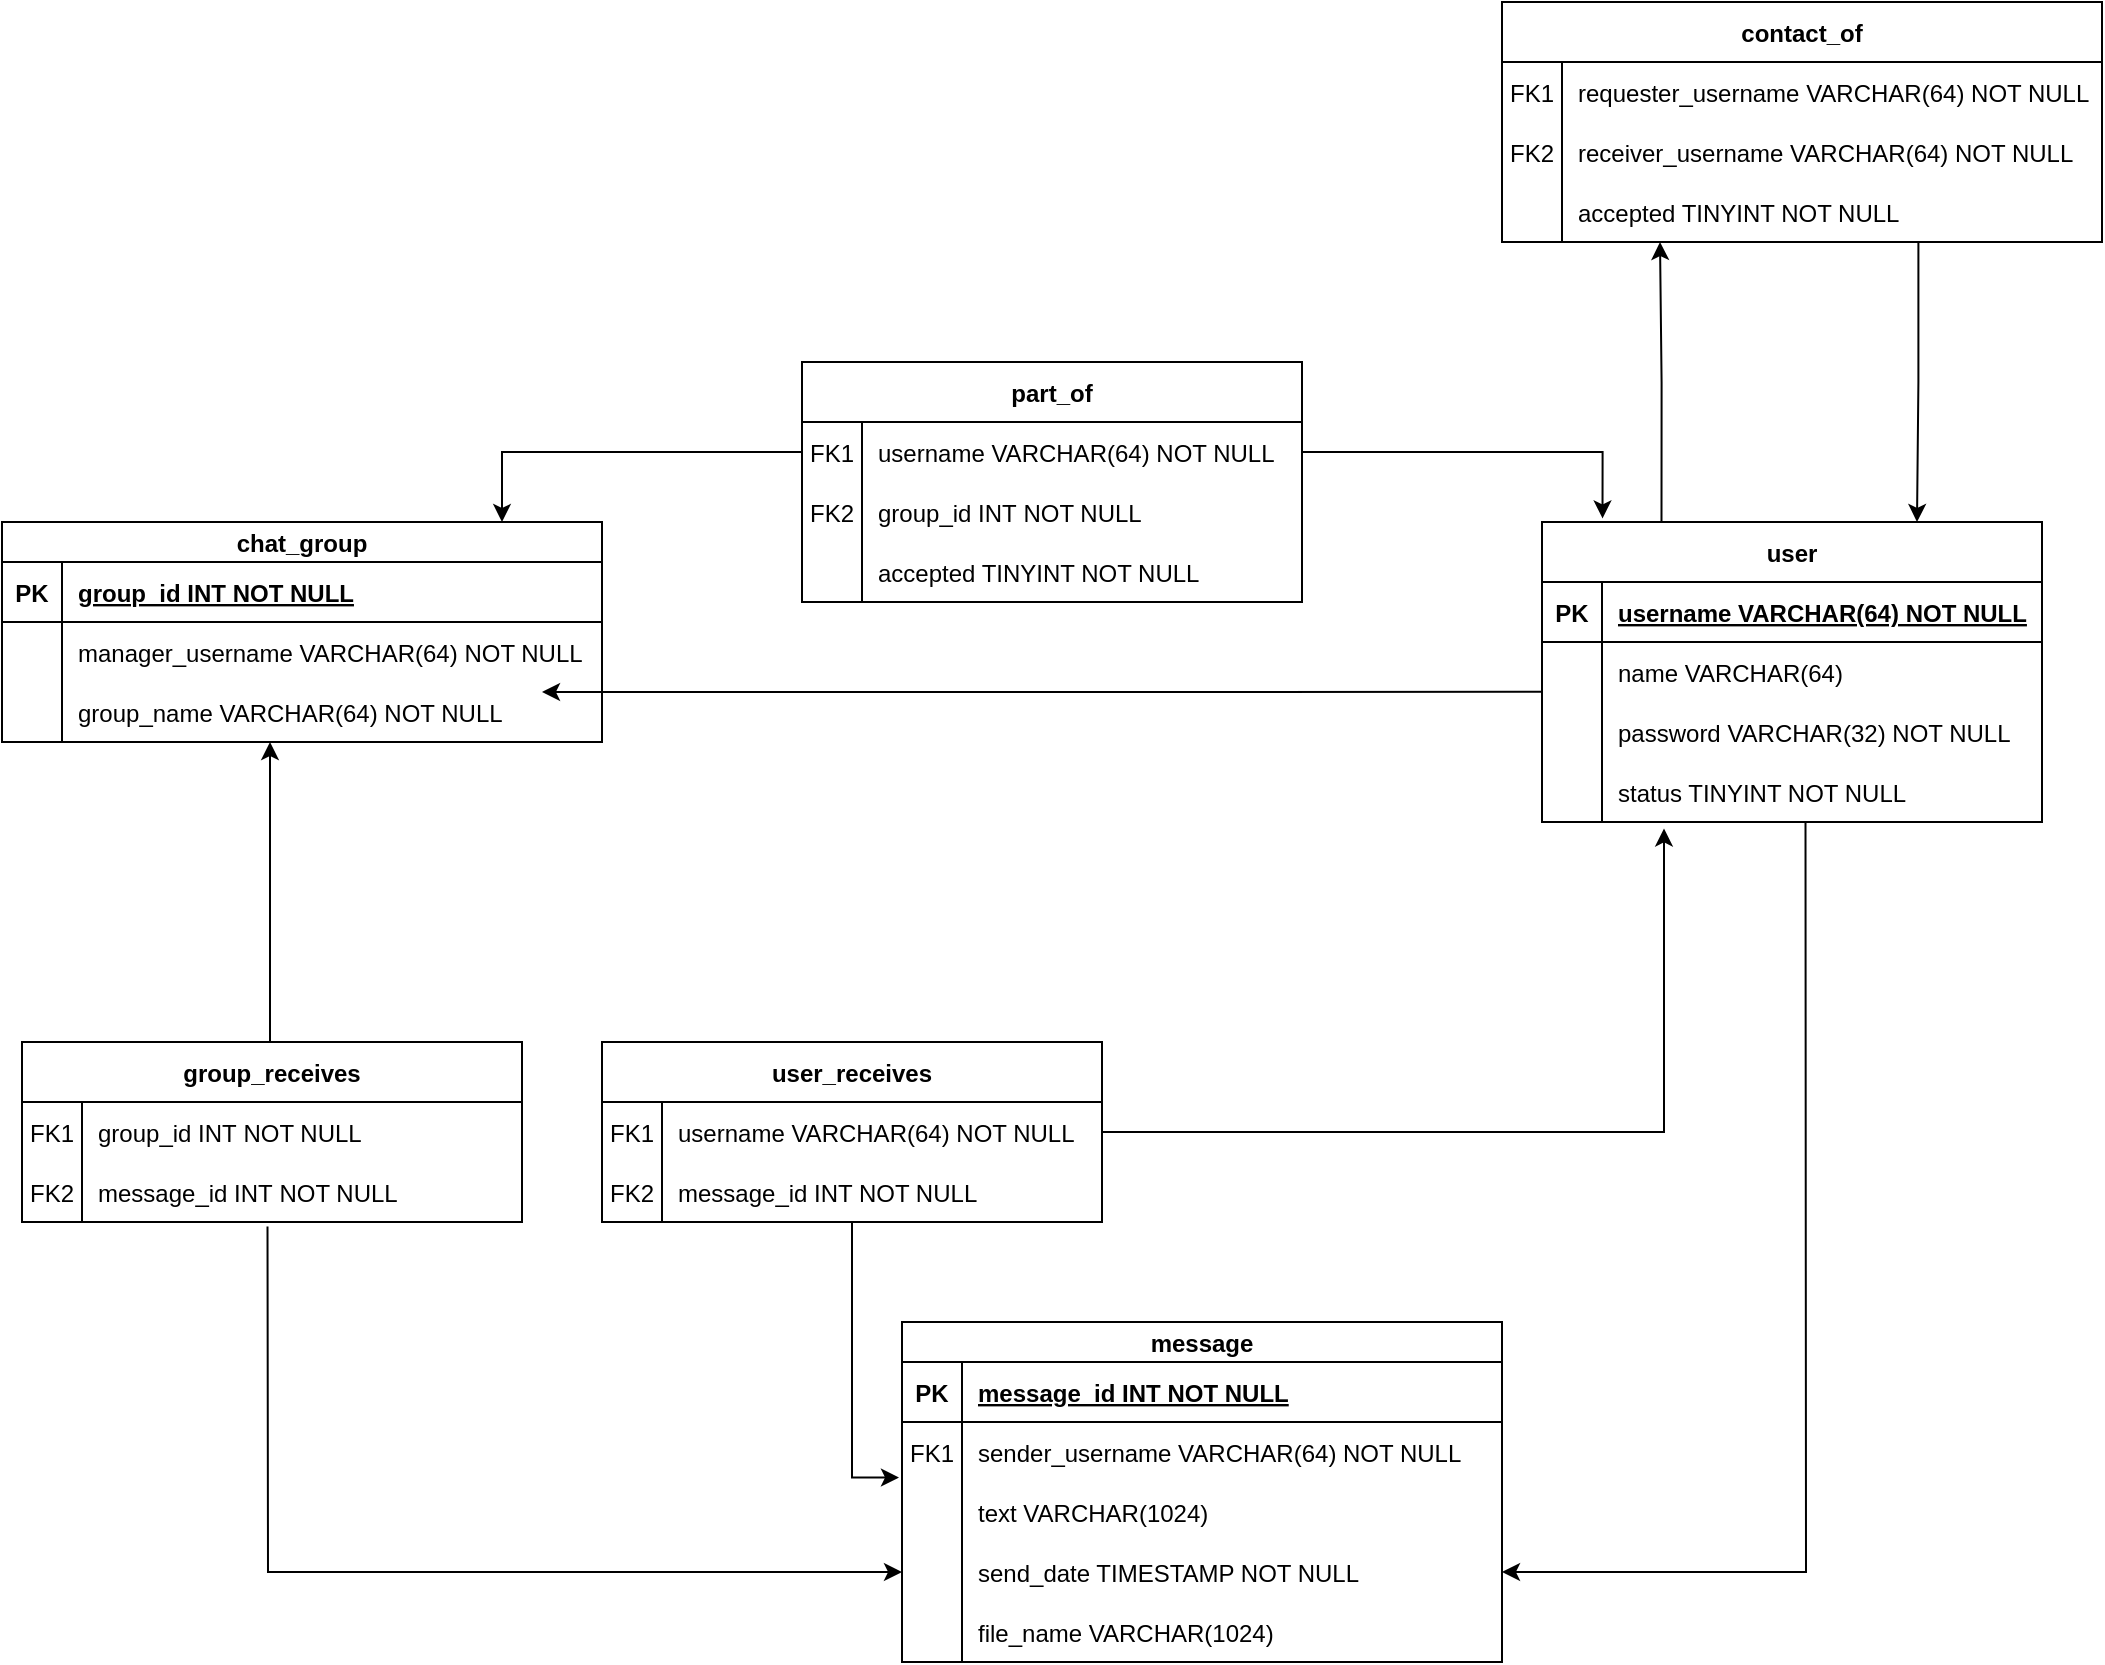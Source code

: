 <mxfile version="15.9.1" type="device"><diagram id="R2lEEEUBdFMjLlhIrx00" name="Page-1"><mxGraphModel dx="2912" dy="1815" grid="1" gridSize="10" guides="1" tooltips="1" connect="1" arrows="1" fold="1" page="1" pageScale="1" pageWidth="850" pageHeight="1100" math="0" shadow="0" extFonts="Permanent Marker^https://fonts.googleapis.com/css?family=Permanent+Marker"><root><mxCell id="0"/><mxCell id="1" parent="0"/><mxCell id="C-vyLk0tnHw3VtMMgP7b-2" value="part_of" style="shape=table;startSize=30;container=1;collapsible=1;childLayout=tableLayout;fixedRows=1;rowLines=0;fontStyle=1;align=center;resizeLast=1;" parent="1" vertex="1"><mxGeometry x="60" y="80" width="250" height="120" as="geometry"/></mxCell><mxCell id="C-vyLk0tnHw3VtMMgP7b-6" value="" style="shape=partialRectangle;collapsible=0;dropTarget=0;pointerEvents=0;fillColor=none;points=[[0,0.5],[1,0.5]];portConstraint=eastwest;top=0;left=0;right=0;bottom=0;" parent="C-vyLk0tnHw3VtMMgP7b-2" vertex="1"><mxGeometry y="30" width="250" height="30" as="geometry"/></mxCell><mxCell id="C-vyLk0tnHw3VtMMgP7b-7" value="FK1" style="shape=partialRectangle;overflow=hidden;connectable=0;fillColor=none;top=0;left=0;bottom=0;right=0;" parent="C-vyLk0tnHw3VtMMgP7b-6" vertex="1"><mxGeometry width="30" height="30" as="geometry"><mxRectangle width="30" height="30" as="alternateBounds"/></mxGeometry></mxCell><mxCell id="C-vyLk0tnHw3VtMMgP7b-8" value="username VARCHAR(64) NOT NULL" style="shape=partialRectangle;overflow=hidden;connectable=0;fillColor=none;top=0;left=0;bottom=0;right=0;align=left;spacingLeft=6;" parent="C-vyLk0tnHw3VtMMgP7b-6" vertex="1"><mxGeometry x="30" width="220" height="30" as="geometry"><mxRectangle width="220" height="30" as="alternateBounds"/></mxGeometry></mxCell><mxCell id="C-vyLk0tnHw3VtMMgP7b-9" value="" style="shape=partialRectangle;collapsible=0;dropTarget=0;pointerEvents=0;fillColor=none;points=[[0,0.5],[1,0.5]];portConstraint=eastwest;top=0;left=0;right=0;bottom=0;" parent="C-vyLk0tnHw3VtMMgP7b-2" vertex="1"><mxGeometry y="60" width="250" height="30" as="geometry"/></mxCell><mxCell id="C-vyLk0tnHw3VtMMgP7b-10" value="FK2" style="shape=partialRectangle;overflow=hidden;connectable=0;fillColor=none;top=0;left=0;bottom=0;right=0;" parent="C-vyLk0tnHw3VtMMgP7b-9" vertex="1"><mxGeometry width="30" height="30" as="geometry"><mxRectangle width="30" height="30" as="alternateBounds"/></mxGeometry></mxCell><mxCell id="C-vyLk0tnHw3VtMMgP7b-11" value="group_id INT NOT NULL" style="shape=partialRectangle;overflow=hidden;connectable=0;fillColor=none;top=0;left=0;bottom=0;right=0;align=left;spacingLeft=6;" parent="C-vyLk0tnHw3VtMMgP7b-9" vertex="1"><mxGeometry x="30" width="220" height="30" as="geometry"><mxRectangle width="220" height="30" as="alternateBounds"/></mxGeometry></mxCell><mxCell id="jctJJL22GnWLuLqWmBad-1" style="shape=partialRectangle;collapsible=0;dropTarget=0;pointerEvents=0;fillColor=none;points=[[0,0.5],[1,0.5]];portConstraint=eastwest;top=0;left=0;right=0;bottom=0;" vertex="1" parent="C-vyLk0tnHw3VtMMgP7b-2"><mxGeometry y="90" width="250" height="30" as="geometry"/></mxCell><mxCell id="jctJJL22GnWLuLqWmBad-2" style="shape=partialRectangle;overflow=hidden;connectable=0;fillColor=none;top=0;left=0;bottom=0;right=0;" vertex="1" parent="jctJJL22GnWLuLqWmBad-1"><mxGeometry width="30" height="30" as="geometry"><mxRectangle width="30" height="30" as="alternateBounds"/></mxGeometry></mxCell><mxCell id="jctJJL22GnWLuLqWmBad-3" value="accepted TINYINT NOT NULL" style="shape=partialRectangle;overflow=hidden;connectable=0;fillColor=none;top=0;left=0;bottom=0;right=0;align=left;spacingLeft=6;" vertex="1" parent="jctJJL22GnWLuLqWmBad-1"><mxGeometry x="30" width="220" height="30" as="geometry"><mxRectangle width="220" height="30" as="alternateBounds"/></mxGeometry></mxCell><mxCell id="C-vyLk0tnHw3VtMMgP7b-23" value="user" style="shape=table;startSize=30;container=1;collapsible=1;childLayout=tableLayout;fixedRows=1;rowLines=0;fontStyle=1;align=center;resizeLast=1;" parent="1" vertex="1"><mxGeometry x="430" y="160" width="250" height="150" as="geometry"/></mxCell><mxCell id="C-vyLk0tnHw3VtMMgP7b-24" value="" style="shape=partialRectangle;collapsible=0;dropTarget=0;pointerEvents=0;fillColor=none;points=[[0,0.5],[1,0.5]];portConstraint=eastwest;top=0;left=0;right=0;bottom=1;" parent="C-vyLk0tnHw3VtMMgP7b-23" vertex="1"><mxGeometry y="30" width="250" height="30" as="geometry"/></mxCell><mxCell id="C-vyLk0tnHw3VtMMgP7b-25" value="PK" style="shape=partialRectangle;overflow=hidden;connectable=0;fillColor=none;top=0;left=0;bottom=0;right=0;fontStyle=1;" parent="C-vyLk0tnHw3VtMMgP7b-24" vertex="1"><mxGeometry width="30" height="30" as="geometry"><mxRectangle width="30" height="30" as="alternateBounds"/></mxGeometry></mxCell><mxCell id="C-vyLk0tnHw3VtMMgP7b-26" value="username VARCHAR(64) NOT NULL " style="shape=partialRectangle;overflow=hidden;connectable=0;fillColor=none;top=0;left=0;bottom=0;right=0;align=left;spacingLeft=6;fontStyle=5;" parent="C-vyLk0tnHw3VtMMgP7b-24" vertex="1"><mxGeometry x="30" width="220" height="30" as="geometry"><mxRectangle width="220" height="30" as="alternateBounds"/></mxGeometry></mxCell><mxCell id="C-vyLk0tnHw3VtMMgP7b-27" value="" style="shape=partialRectangle;collapsible=0;dropTarget=0;pointerEvents=0;fillColor=none;points=[[0,0.5],[1,0.5]];portConstraint=eastwest;top=0;left=0;right=0;bottom=0;" parent="C-vyLk0tnHw3VtMMgP7b-23" vertex="1"><mxGeometry y="60" width="250" height="30" as="geometry"/></mxCell><mxCell id="C-vyLk0tnHw3VtMMgP7b-28" value="" style="shape=partialRectangle;overflow=hidden;connectable=0;fillColor=none;top=0;left=0;bottom=0;right=0;" parent="C-vyLk0tnHw3VtMMgP7b-27" vertex="1"><mxGeometry width="30" height="30" as="geometry"><mxRectangle width="30" height="30" as="alternateBounds"/></mxGeometry></mxCell><mxCell id="C-vyLk0tnHw3VtMMgP7b-29" value="name VARCHAR(64)" style="shape=partialRectangle;overflow=hidden;connectable=0;fillColor=none;top=0;left=0;bottom=0;right=0;align=left;spacingLeft=6;" parent="C-vyLk0tnHw3VtMMgP7b-27" vertex="1"><mxGeometry x="30" width="220" height="30" as="geometry"><mxRectangle width="220" height="30" as="alternateBounds"/></mxGeometry></mxCell><mxCell id="BAbg7zgulovX9jJHnbIs-4" style="shape=partialRectangle;collapsible=0;dropTarget=0;pointerEvents=0;fillColor=none;points=[[0,0.5],[1,0.5]];portConstraint=eastwest;top=0;left=0;right=0;bottom=0;" parent="C-vyLk0tnHw3VtMMgP7b-23" vertex="1"><mxGeometry y="90" width="250" height="30" as="geometry"/></mxCell><mxCell id="BAbg7zgulovX9jJHnbIs-5" style="shape=partialRectangle;overflow=hidden;connectable=0;fillColor=none;top=0;left=0;bottom=0;right=0;" parent="BAbg7zgulovX9jJHnbIs-4" vertex="1"><mxGeometry width="30" height="30" as="geometry"><mxRectangle width="30" height="30" as="alternateBounds"/></mxGeometry></mxCell><mxCell id="BAbg7zgulovX9jJHnbIs-6" value="password VARCHAR(32) NOT NULL" style="shape=partialRectangle;overflow=hidden;connectable=0;fillColor=none;top=0;left=0;bottom=0;right=0;align=left;spacingLeft=6;" parent="BAbg7zgulovX9jJHnbIs-4" vertex="1"><mxGeometry x="30" width="220" height="30" as="geometry"><mxRectangle width="220" height="30" as="alternateBounds"/></mxGeometry></mxCell><mxCell id="BAbg7zgulovX9jJHnbIs-7" style="shape=partialRectangle;collapsible=0;dropTarget=0;pointerEvents=0;fillColor=none;points=[[0,0.5],[1,0.5]];portConstraint=eastwest;top=0;left=0;right=0;bottom=0;" parent="C-vyLk0tnHw3VtMMgP7b-23" vertex="1"><mxGeometry y="120" width="250" height="30" as="geometry"/></mxCell><mxCell id="BAbg7zgulovX9jJHnbIs-8" style="shape=partialRectangle;overflow=hidden;connectable=0;fillColor=none;top=0;left=0;bottom=0;right=0;" parent="BAbg7zgulovX9jJHnbIs-7" vertex="1"><mxGeometry width="30" height="30" as="geometry"><mxRectangle width="30" height="30" as="alternateBounds"/></mxGeometry></mxCell><mxCell id="BAbg7zgulovX9jJHnbIs-9" value="status TINYINT NOT NULL" style="shape=partialRectangle;overflow=hidden;connectable=0;fillColor=none;top=0;left=0;bottom=0;right=0;align=left;spacingLeft=6;" parent="BAbg7zgulovX9jJHnbIs-7" vertex="1"><mxGeometry x="30" width="220" height="30" as="geometry"><mxRectangle width="220" height="30" as="alternateBounds"/></mxGeometry></mxCell><mxCell id="BAbg7zgulovX9jJHnbIs-10" style="edgeStyle=orthogonalEdgeStyle;rounded=0;orthogonalLoop=1;jettySize=auto;html=1;exitX=0;exitY=0.5;exitDx=0;exitDy=0;entryX=1;entryY=0.5;entryDx=0;entryDy=0;" parent="1" source="C-vyLk0tnHw3VtMMgP7b-24" edge="1"><mxGeometry relative="1" as="geometry"/></mxCell><mxCell id="BAbg7zgulovX9jJHnbIs-11" style="edgeStyle=orthogonalEdgeStyle;rounded=0;orthogonalLoop=1;jettySize=auto;html=1;exitX=1;exitY=0.5;exitDx=0;exitDy=0;entryX=0.121;entryY=-0.012;entryDx=0;entryDy=0;entryPerimeter=0;" parent="1" source="C-vyLk0tnHw3VtMMgP7b-6" target="C-vyLk0tnHw3VtMMgP7b-23" edge="1"><mxGeometry relative="1" as="geometry"><mxPoint x="460" y="150" as="targetPoint"/><Array as="points"><mxPoint x="460" y="125"/></Array></mxGeometry></mxCell><mxCell id="BAbg7zgulovX9jJHnbIs-20" value="chat_group" style="shape=table;startSize=20;container=1;collapsible=1;childLayout=tableLayout;fixedRows=1;rowLines=0;fontStyle=1;align=center;resizeLast=1;" parent="1" vertex="1"><mxGeometry x="-340" y="160" width="300" height="110" as="geometry"/></mxCell><mxCell id="BAbg7zgulovX9jJHnbIs-21" value="" style="shape=partialRectangle;collapsible=0;dropTarget=0;pointerEvents=0;fillColor=none;points=[[0,0.5],[1,0.5]];portConstraint=eastwest;top=0;left=0;right=0;bottom=1;" parent="BAbg7zgulovX9jJHnbIs-20" vertex="1"><mxGeometry y="20" width="300" height="30" as="geometry"/></mxCell><mxCell id="BAbg7zgulovX9jJHnbIs-22" value="PK" style="shape=partialRectangle;overflow=hidden;connectable=0;fillColor=none;top=0;left=0;bottom=0;right=0;fontStyle=1;" parent="BAbg7zgulovX9jJHnbIs-21" vertex="1"><mxGeometry width="30" height="30" as="geometry"><mxRectangle width="30" height="30" as="alternateBounds"/></mxGeometry></mxCell><mxCell id="BAbg7zgulovX9jJHnbIs-23" value="group_id INT NOT NULL" style="shape=partialRectangle;overflow=hidden;connectable=0;fillColor=none;top=0;left=0;bottom=0;right=0;align=left;spacingLeft=6;fontStyle=5;" parent="BAbg7zgulovX9jJHnbIs-21" vertex="1"><mxGeometry x="30" width="270" height="30" as="geometry"><mxRectangle width="270" height="30" as="alternateBounds"/></mxGeometry></mxCell><mxCell id="3qnAq7g68O-55GQ240As-13" style="shape=partialRectangle;collapsible=0;dropTarget=0;pointerEvents=0;fillColor=none;points=[[0,0.5],[1,0.5]];portConstraint=eastwest;top=0;left=0;right=0;bottom=0;" parent="BAbg7zgulovX9jJHnbIs-20" vertex="1"><mxGeometry y="50" width="300" height="30" as="geometry"/></mxCell><mxCell id="3qnAq7g68O-55GQ240As-14" style="shape=partialRectangle;overflow=hidden;connectable=0;fillColor=none;top=0;left=0;bottom=0;right=0;" parent="3qnAq7g68O-55GQ240As-13" vertex="1"><mxGeometry width="30" height="30" as="geometry"><mxRectangle width="30" height="30" as="alternateBounds"/></mxGeometry></mxCell><mxCell id="3qnAq7g68O-55GQ240As-15" value="manager_username VARCHAR(64) NOT NULL" style="shape=partialRectangle;overflow=hidden;connectable=0;fillColor=none;top=0;left=0;bottom=0;right=0;align=left;spacingLeft=6;" parent="3qnAq7g68O-55GQ240As-13" vertex="1"><mxGeometry x="30" width="270" height="30" as="geometry"><mxRectangle width="270" height="30" as="alternateBounds"/></mxGeometry></mxCell><mxCell id="BAbg7zgulovX9jJHnbIs-24" value="" style="shape=partialRectangle;collapsible=0;dropTarget=0;pointerEvents=0;fillColor=none;points=[[0,0.5],[1,0.5]];portConstraint=eastwest;top=0;left=0;right=0;bottom=0;" parent="BAbg7zgulovX9jJHnbIs-20" vertex="1"><mxGeometry y="80" width="300" height="30" as="geometry"/></mxCell><mxCell id="BAbg7zgulovX9jJHnbIs-25" value="" style="shape=partialRectangle;overflow=hidden;connectable=0;fillColor=none;top=0;left=0;bottom=0;right=0;" parent="BAbg7zgulovX9jJHnbIs-24" vertex="1"><mxGeometry width="30" height="30" as="geometry"><mxRectangle width="30" height="30" as="alternateBounds"/></mxGeometry></mxCell><mxCell id="BAbg7zgulovX9jJHnbIs-26" value="group_name VARCHAR(64) NOT NULL" style="shape=partialRectangle;overflow=hidden;connectable=0;fillColor=none;top=0;left=0;bottom=0;right=0;align=left;spacingLeft=6;" parent="BAbg7zgulovX9jJHnbIs-24" vertex="1"><mxGeometry x="30" width="270" height="30" as="geometry"><mxRectangle width="270" height="30" as="alternateBounds"/></mxGeometry></mxCell><mxCell id="BAbg7zgulovX9jJHnbIs-33" style="edgeStyle=orthogonalEdgeStyle;rounded=0;orthogonalLoop=1;jettySize=auto;html=1;exitX=0;exitY=0.5;exitDx=0;exitDy=0;" parent="1" source="C-vyLk0tnHw3VtMMgP7b-6" target="BAbg7zgulovX9jJHnbIs-20" edge="1"><mxGeometry relative="1" as="geometry"><mxPoint x="-90" y="90" as="targetPoint"/><Array as="points"><mxPoint x="-90" y="125"/></Array></mxGeometry></mxCell><mxCell id="BAbg7zgulovX9jJHnbIs-34" style="edgeStyle=orthogonalEdgeStyle;rounded=0;orthogonalLoop=1;jettySize=auto;html=1;exitX=0.001;exitY=0.831;exitDx=0;exitDy=0;exitPerimeter=0;" parent="1" source="C-vyLk0tnHw3VtMMgP7b-27" edge="1"><mxGeometry relative="1" as="geometry"><mxPoint x="429" y="250" as="sourcePoint"/><Array as="points"><mxPoint x="-70" y="245"/></Array><mxPoint x="-70" y="245" as="targetPoint"/></mxGeometry></mxCell><mxCell id="BAbg7zgulovX9jJHnbIs-43" style="edgeStyle=orthogonalEdgeStyle;rounded=0;orthogonalLoop=1;jettySize=auto;html=1;entryX=0.75;entryY=0;entryDx=0;entryDy=0;exitX=0.694;exitY=1;exitDx=0;exitDy=0;exitPerimeter=0;" parent="1" source="BAbg7zgulovX9jJHnbIs-47" target="C-vyLk0tnHw3VtMMgP7b-23" edge="1"><mxGeometry relative="1" as="geometry"><mxPoint x="618" y="30" as="sourcePoint"/></mxGeometry></mxCell><mxCell id="BAbg7zgulovX9jJHnbIs-50" style="edgeStyle=orthogonalEdgeStyle;rounded=0;orthogonalLoop=1;jettySize=auto;html=1;exitX=0.239;exitY=0.001;exitDx=0;exitDy=0;exitPerimeter=0;" parent="1" source="C-vyLk0tnHw3VtMMgP7b-23" edge="1"><mxGeometry relative="1" as="geometry"><mxPoint x="493" y="20" as="sourcePoint"/><mxPoint x="489" y="20" as="targetPoint"/><Array as="points"><mxPoint x="490" y="90"/><mxPoint x="489" y="90"/></Array></mxGeometry></mxCell><mxCell id="BAbg7zgulovX9jJHnbIs-35" value="contact_of" style="shape=table;startSize=30;container=1;collapsible=1;childLayout=tableLayout;fixedRows=1;rowLines=0;fontStyle=1;align=center;resizeLast=1;" parent="1" vertex="1"><mxGeometry x="410" y="-100" width="300" height="120" as="geometry"/></mxCell><mxCell id="BAbg7zgulovX9jJHnbIs-36" value="" style="shape=partialRectangle;collapsible=0;dropTarget=0;pointerEvents=0;fillColor=none;points=[[0,0.5],[1,0.5]];portConstraint=eastwest;top=0;left=0;right=0;bottom=0;" parent="BAbg7zgulovX9jJHnbIs-35" vertex="1"><mxGeometry y="30" width="300" height="30" as="geometry"/></mxCell><mxCell id="BAbg7zgulovX9jJHnbIs-37" value="FK1" style="shape=partialRectangle;overflow=hidden;connectable=0;fillColor=none;top=0;left=0;bottom=0;right=0;" parent="BAbg7zgulovX9jJHnbIs-36" vertex="1"><mxGeometry width="30" height="30" as="geometry"><mxRectangle width="30" height="30" as="alternateBounds"/></mxGeometry></mxCell><mxCell id="BAbg7zgulovX9jJHnbIs-38" value="requester_username VARCHAR(64) NOT NULL" style="shape=partialRectangle;overflow=hidden;connectable=0;fillColor=none;top=0;left=0;bottom=0;right=0;align=left;spacingLeft=6;" parent="BAbg7zgulovX9jJHnbIs-36" vertex="1"><mxGeometry x="30" width="270" height="30" as="geometry"><mxRectangle width="270" height="30" as="alternateBounds"/></mxGeometry></mxCell><mxCell id="BAbg7zgulovX9jJHnbIs-44" style="shape=partialRectangle;collapsible=0;dropTarget=0;pointerEvents=0;fillColor=none;points=[[0,0.5],[1,0.5]];portConstraint=eastwest;top=0;left=0;right=0;bottom=0;" parent="BAbg7zgulovX9jJHnbIs-35" vertex="1"><mxGeometry y="60" width="300" height="30" as="geometry"/></mxCell><mxCell id="BAbg7zgulovX9jJHnbIs-45" value="FK2" style="shape=partialRectangle;overflow=hidden;connectable=0;fillColor=none;top=0;left=0;bottom=0;right=0;" parent="BAbg7zgulovX9jJHnbIs-44" vertex="1"><mxGeometry width="30" height="30" as="geometry"><mxRectangle width="30" height="30" as="alternateBounds"/></mxGeometry></mxCell><mxCell id="BAbg7zgulovX9jJHnbIs-46" value="receiver_username VARCHAR(64) NOT NULL" style="shape=partialRectangle;overflow=hidden;connectable=0;fillColor=none;top=0;left=0;bottom=0;right=0;align=left;spacingLeft=6;" parent="BAbg7zgulovX9jJHnbIs-44" vertex="1"><mxGeometry x="30" width="270" height="30" as="geometry"><mxRectangle width="270" height="30" as="alternateBounds"/></mxGeometry></mxCell><mxCell id="BAbg7zgulovX9jJHnbIs-47" style="shape=partialRectangle;collapsible=0;dropTarget=0;pointerEvents=0;fillColor=none;points=[[0,0.5],[1,0.5]];portConstraint=eastwest;top=0;left=0;right=0;bottom=0;" parent="BAbg7zgulovX9jJHnbIs-35" vertex="1"><mxGeometry y="90" width="300" height="30" as="geometry"/></mxCell><mxCell id="BAbg7zgulovX9jJHnbIs-48" style="shape=partialRectangle;overflow=hidden;connectable=0;fillColor=none;top=0;left=0;bottom=0;right=0;" parent="BAbg7zgulovX9jJHnbIs-47" vertex="1"><mxGeometry width="30" height="30" as="geometry"><mxRectangle width="30" height="30" as="alternateBounds"/></mxGeometry></mxCell><mxCell id="BAbg7zgulovX9jJHnbIs-49" value="accepted TINYINT NOT NULL" style="shape=partialRectangle;overflow=hidden;connectable=0;fillColor=none;top=0;left=0;bottom=0;right=0;align=left;spacingLeft=6;" parent="BAbg7zgulovX9jJHnbIs-47" vertex="1"><mxGeometry x="30" width="270" height="30" as="geometry"><mxRectangle width="270" height="30" as="alternateBounds"/></mxGeometry></mxCell><mxCell id="BAbg7zgulovX9jJHnbIs-104" style="edgeStyle=orthogonalEdgeStyle;rounded=0;orthogonalLoop=1;jettySize=auto;html=1;" parent="1" source="3qnAq7g68O-55GQ240As-1" edge="1"><mxGeometry relative="1" as="geometry"><mxPoint x="-206" y="270" as="targetPoint"/><Array as="points"><mxPoint x="-206" y="380"/><mxPoint x="-206" y="380"/></Array></mxGeometry></mxCell><mxCell id="BAbg7zgulovX9jJHnbIs-105" style="edgeStyle=orthogonalEdgeStyle;rounded=0;orthogonalLoop=1;jettySize=auto;html=1;exitX=0.5;exitY=1;exitDx=0;exitDy=0;entryX=-0.005;entryY=-0.074;entryDx=0;entryDy=0;entryPerimeter=0;" parent="1" source="BAbg7zgulovX9jJHnbIs-73" target="YbP9mJ0TX4Ppo14OcTns-5" edge="1"><mxGeometry relative="1" as="geometry"><mxPoint x="100" y="675" as="targetPoint"/></mxGeometry></mxCell><mxCell id="BAbg7zgulovX9jJHnbIs-73" value="user_receives" style="shape=table;startSize=30;container=1;collapsible=1;childLayout=tableLayout;fixedRows=1;rowLines=0;fontStyle=1;align=center;resizeLast=1;" parent="1" vertex="1"><mxGeometry x="-40" y="420" width="250" height="90" as="geometry"/></mxCell><mxCell id="BAbg7zgulovX9jJHnbIs-74" value="" style="shape=partialRectangle;collapsible=0;dropTarget=0;pointerEvents=0;fillColor=none;points=[[0,0.5],[1,0.5]];portConstraint=eastwest;top=0;left=0;right=0;bottom=0;" parent="BAbg7zgulovX9jJHnbIs-73" vertex="1"><mxGeometry y="30" width="250" height="30" as="geometry"/></mxCell><mxCell id="BAbg7zgulovX9jJHnbIs-75" value="FK1" style="shape=partialRectangle;overflow=hidden;connectable=0;fillColor=none;top=0;left=0;bottom=0;right=0;" parent="BAbg7zgulovX9jJHnbIs-74" vertex="1"><mxGeometry width="30" height="30" as="geometry"><mxRectangle width="30" height="30" as="alternateBounds"/></mxGeometry></mxCell><mxCell id="BAbg7zgulovX9jJHnbIs-76" value="username VARCHAR(64) NOT NULL" style="shape=partialRectangle;overflow=hidden;connectable=0;fillColor=none;top=0;left=0;bottom=0;right=0;align=left;spacingLeft=6;" parent="BAbg7zgulovX9jJHnbIs-74" vertex="1"><mxGeometry x="30" width="220" height="30" as="geometry"><mxRectangle width="220" height="30" as="alternateBounds"/></mxGeometry></mxCell><mxCell id="BAbg7zgulovX9jJHnbIs-94" style="shape=partialRectangle;collapsible=0;dropTarget=0;pointerEvents=0;fillColor=none;points=[[0,0.5],[1,0.5]];portConstraint=eastwest;top=0;left=0;right=0;bottom=0;" parent="BAbg7zgulovX9jJHnbIs-73" vertex="1"><mxGeometry y="60" width="250" height="30" as="geometry"/></mxCell><mxCell id="BAbg7zgulovX9jJHnbIs-95" value="FK2" style="shape=partialRectangle;overflow=hidden;connectable=0;fillColor=none;top=0;left=0;bottom=0;right=0;" parent="BAbg7zgulovX9jJHnbIs-94" vertex="1"><mxGeometry width="30" height="30" as="geometry"><mxRectangle width="30" height="30" as="alternateBounds"/></mxGeometry></mxCell><mxCell id="BAbg7zgulovX9jJHnbIs-96" value="message_id INT NOT NULL" style="shape=partialRectangle;overflow=hidden;connectable=0;fillColor=none;top=0;left=0;bottom=0;right=0;align=left;spacingLeft=6;" parent="BAbg7zgulovX9jJHnbIs-94" vertex="1"><mxGeometry x="30" width="220" height="30" as="geometry"><mxRectangle width="220" height="30" as="alternateBounds"/></mxGeometry></mxCell><mxCell id="BAbg7zgulovX9jJHnbIs-106" style="edgeStyle=orthogonalEdgeStyle;rounded=0;orthogonalLoop=1;jettySize=auto;html=1;exitX=1;exitY=0.5;exitDx=0;exitDy=0;entryX=0.244;entryY=1.108;entryDx=0;entryDy=0;entryPerimeter=0;" parent="1" source="BAbg7zgulovX9jJHnbIs-74" target="BAbg7zgulovX9jJHnbIs-7" edge="1"><mxGeometry relative="1" as="geometry"><Array as="points"><mxPoint x="491" y="465"/></Array></mxGeometry></mxCell><mxCell id="YbP9mJ0TX4Ppo14OcTns-1" value="message" style="shape=table;startSize=20;container=1;collapsible=1;childLayout=tableLayout;fixedRows=1;rowLines=0;fontStyle=1;align=center;resizeLast=1;" parent="1" vertex="1"><mxGeometry x="110" y="560" width="300" height="170" as="geometry"/></mxCell><mxCell id="YbP9mJ0TX4Ppo14OcTns-2" value="" style="shape=partialRectangle;collapsible=0;dropTarget=0;pointerEvents=0;fillColor=none;points=[[0,0.5],[1,0.5]];portConstraint=eastwest;top=0;left=0;right=0;bottom=1;" parent="YbP9mJ0TX4Ppo14OcTns-1" vertex="1"><mxGeometry y="20" width="300" height="30" as="geometry"/></mxCell><mxCell id="YbP9mJ0TX4Ppo14OcTns-3" value="PK" style="shape=partialRectangle;overflow=hidden;connectable=0;fillColor=none;top=0;left=0;bottom=0;right=0;fontStyle=1;" parent="YbP9mJ0TX4Ppo14OcTns-2" vertex="1"><mxGeometry width="30" height="30" as="geometry"><mxRectangle width="30" height="30" as="alternateBounds"/></mxGeometry></mxCell><mxCell id="YbP9mJ0TX4Ppo14OcTns-4" value="message_id INT NOT NULL" style="shape=partialRectangle;overflow=hidden;connectable=0;fillColor=none;top=0;left=0;bottom=0;right=0;align=left;spacingLeft=6;fontStyle=5;" parent="YbP9mJ0TX4Ppo14OcTns-2" vertex="1"><mxGeometry x="30" width="270" height="30" as="geometry"><mxRectangle width="270" height="30" as="alternateBounds"/></mxGeometry></mxCell><mxCell id="vTsF0sxTdBBAO95qWEl2-2" style="shape=partialRectangle;collapsible=0;dropTarget=0;pointerEvents=0;fillColor=none;points=[[0,0.5],[1,0.5]];portConstraint=eastwest;top=0;left=0;right=0;bottom=0;" parent="YbP9mJ0TX4Ppo14OcTns-1" vertex="1"><mxGeometry y="50" width="300" height="30" as="geometry"/></mxCell><mxCell id="vTsF0sxTdBBAO95qWEl2-3" value="FK1" style="shape=partialRectangle;overflow=hidden;connectable=0;fillColor=none;top=0;left=0;bottom=0;right=0;" parent="vTsF0sxTdBBAO95qWEl2-2" vertex="1"><mxGeometry width="30" height="30" as="geometry"><mxRectangle width="30" height="30" as="alternateBounds"/></mxGeometry></mxCell><mxCell id="vTsF0sxTdBBAO95qWEl2-4" value="sender_username VARCHAR(64) NOT NULL" style="shape=partialRectangle;overflow=hidden;connectable=0;fillColor=none;top=0;left=0;bottom=0;right=0;align=left;spacingLeft=6;" parent="vTsF0sxTdBBAO95qWEl2-2" vertex="1"><mxGeometry x="30" width="270" height="30" as="geometry"><mxRectangle width="270" height="30" as="alternateBounds"/></mxGeometry></mxCell><mxCell id="YbP9mJ0TX4Ppo14OcTns-5" value="" style="shape=partialRectangle;collapsible=0;dropTarget=0;pointerEvents=0;fillColor=none;points=[[0,0.5],[1,0.5]];portConstraint=eastwest;top=0;left=0;right=0;bottom=0;" parent="YbP9mJ0TX4Ppo14OcTns-1" vertex="1"><mxGeometry y="80" width="300" height="30" as="geometry"/></mxCell><mxCell id="YbP9mJ0TX4Ppo14OcTns-6" value="" style="shape=partialRectangle;overflow=hidden;connectable=0;fillColor=none;top=0;left=0;bottom=0;right=0;" parent="YbP9mJ0TX4Ppo14OcTns-5" vertex="1"><mxGeometry width="30" height="30" as="geometry"><mxRectangle width="30" height="30" as="alternateBounds"/></mxGeometry></mxCell><mxCell id="YbP9mJ0TX4Ppo14OcTns-7" value="text VARCHAR(1024)" style="shape=partialRectangle;overflow=hidden;connectable=0;fillColor=none;top=0;left=0;bottom=0;right=0;align=left;spacingLeft=6;" parent="YbP9mJ0TX4Ppo14OcTns-5" vertex="1"><mxGeometry x="30" width="270" height="30" as="geometry"><mxRectangle width="270" height="30" as="alternateBounds"/></mxGeometry></mxCell><mxCell id="YbP9mJ0TX4Ppo14OcTns-8" style="shape=partialRectangle;collapsible=0;dropTarget=0;pointerEvents=0;fillColor=none;points=[[0,0.5],[1,0.5]];portConstraint=eastwest;top=0;left=0;right=0;bottom=0;" parent="YbP9mJ0TX4Ppo14OcTns-1" vertex="1"><mxGeometry y="110" width="300" height="30" as="geometry"/></mxCell><mxCell id="YbP9mJ0TX4Ppo14OcTns-9" style="shape=partialRectangle;overflow=hidden;connectable=0;fillColor=none;top=0;left=0;bottom=0;right=0;" parent="YbP9mJ0TX4Ppo14OcTns-8" vertex="1"><mxGeometry width="30" height="30" as="geometry"><mxRectangle width="30" height="30" as="alternateBounds"/></mxGeometry></mxCell><mxCell id="YbP9mJ0TX4Ppo14OcTns-10" value="send_date TIMESTAMP NOT NULL" style="shape=partialRectangle;overflow=hidden;connectable=0;fillColor=none;top=0;left=0;bottom=0;right=0;align=left;spacingLeft=6;" parent="YbP9mJ0TX4Ppo14OcTns-8" vertex="1"><mxGeometry x="30" width="270" height="30" as="geometry"><mxRectangle width="270" height="30" as="alternateBounds"/></mxGeometry></mxCell><mxCell id="YbP9mJ0TX4Ppo14OcTns-11" style="shape=partialRectangle;collapsible=0;dropTarget=0;pointerEvents=0;fillColor=none;points=[[0,0.5],[1,0.5]];portConstraint=eastwest;top=0;left=0;right=0;bottom=0;" parent="YbP9mJ0TX4Ppo14OcTns-1" vertex="1"><mxGeometry y="140" width="300" height="30" as="geometry"/></mxCell><mxCell id="YbP9mJ0TX4Ppo14OcTns-12" style="shape=partialRectangle;overflow=hidden;connectable=0;fillColor=none;top=0;left=0;bottom=0;right=0;" parent="YbP9mJ0TX4Ppo14OcTns-11" vertex="1"><mxGeometry width="30" height="30" as="geometry"><mxRectangle width="30" height="30" as="alternateBounds"/></mxGeometry></mxCell><mxCell id="YbP9mJ0TX4Ppo14OcTns-13" value="file_name VARCHAR(1024)" style="shape=partialRectangle;overflow=hidden;connectable=0;fillColor=none;top=0;left=0;bottom=0;right=0;align=left;spacingLeft=6;" parent="YbP9mJ0TX4Ppo14OcTns-11" vertex="1"><mxGeometry x="30" width="270" height="30" as="geometry"><mxRectangle width="270" height="30" as="alternateBounds"/></mxGeometry></mxCell><mxCell id="3qnAq7g68O-55GQ240As-1" value="group_receives" style="shape=table;startSize=30;container=1;collapsible=1;childLayout=tableLayout;fixedRows=1;rowLines=0;fontStyle=1;align=center;resizeLast=1;" parent="1" vertex="1"><mxGeometry x="-330" y="420" width="250" height="90" as="geometry"/></mxCell><mxCell id="3qnAq7g68O-55GQ240As-5" value="" style="shape=partialRectangle;collapsible=0;dropTarget=0;pointerEvents=0;fillColor=none;points=[[0,0.5],[1,0.5]];portConstraint=eastwest;top=0;left=0;right=0;bottom=0;" parent="3qnAq7g68O-55GQ240As-1" vertex="1"><mxGeometry y="30" width="250" height="30" as="geometry"/></mxCell><mxCell id="3qnAq7g68O-55GQ240As-6" value="FK1" style="shape=partialRectangle;overflow=hidden;connectable=0;fillColor=none;top=0;left=0;bottom=0;right=0;" parent="3qnAq7g68O-55GQ240As-5" vertex="1"><mxGeometry width="30" height="30" as="geometry"><mxRectangle width="30" height="30" as="alternateBounds"/></mxGeometry></mxCell><mxCell id="3qnAq7g68O-55GQ240As-7" value="group_id INT NOT NULL" style="shape=partialRectangle;overflow=hidden;connectable=0;fillColor=none;top=0;left=0;bottom=0;right=0;align=left;spacingLeft=6;" parent="3qnAq7g68O-55GQ240As-5" vertex="1"><mxGeometry x="30" width="220" height="30" as="geometry"><mxRectangle width="220" height="30" as="alternateBounds"/></mxGeometry></mxCell><mxCell id="3qnAq7g68O-55GQ240As-8" style="shape=partialRectangle;collapsible=0;dropTarget=0;pointerEvents=0;fillColor=none;points=[[0,0.5],[1,0.5]];portConstraint=eastwest;top=0;left=0;right=0;bottom=0;" parent="3qnAq7g68O-55GQ240As-1" vertex="1"><mxGeometry y="60" width="250" height="30" as="geometry"/></mxCell><mxCell id="3qnAq7g68O-55GQ240As-9" value="FK2" style="shape=partialRectangle;overflow=hidden;connectable=0;fillColor=none;top=0;left=0;bottom=0;right=0;" parent="3qnAq7g68O-55GQ240As-8" vertex="1"><mxGeometry width="30" height="30" as="geometry"><mxRectangle width="30" height="30" as="alternateBounds"/></mxGeometry></mxCell><mxCell id="3qnAq7g68O-55GQ240As-10" value="message_id INT NOT NULL" style="shape=partialRectangle;overflow=hidden;connectable=0;fillColor=none;top=0;left=0;bottom=0;right=0;align=left;spacingLeft=6;" parent="3qnAq7g68O-55GQ240As-8" vertex="1"><mxGeometry x="30" width="220" height="30" as="geometry"><mxRectangle width="220" height="30" as="alternateBounds"/></mxGeometry></mxCell><mxCell id="3qnAq7g68O-55GQ240As-11" value="" style="endArrow=classic;html=1;rounded=0;exitX=0.491;exitY=1.075;exitDx=0;exitDy=0;exitPerimeter=0;entryX=0;entryY=0.5;entryDx=0;entryDy=0;" parent="1" source="3qnAq7g68O-55GQ240As-8" target="YbP9mJ0TX4Ppo14OcTns-8" edge="1"><mxGeometry width="50" height="50" relative="1" as="geometry"><mxPoint x="390" y="360" as="sourcePoint"/><mxPoint x="-60" y="720" as="targetPoint"/><Array as="points"><mxPoint x="-207" y="685"/></Array></mxGeometry></mxCell><mxCell id="vTsF0sxTdBBAO95qWEl2-1" value="" style="endArrow=classic;html=1;rounded=0;exitX=0.527;exitY=1.006;exitDx=0;exitDy=0;exitPerimeter=0;entryX=1;entryY=0.5;entryDx=0;entryDy=0;" parent="1" source="BAbg7zgulovX9jJHnbIs-7" target="YbP9mJ0TX4Ppo14OcTns-8" edge="1"><mxGeometry width="50" height="50" relative="1" as="geometry"><mxPoint x="570" y="370" as="sourcePoint"/><mxPoint x="620" y="320" as="targetPoint"/><Array as="points"><mxPoint x="562" y="685"/></Array></mxGeometry></mxCell></root></mxGraphModel></diagram></mxfile>